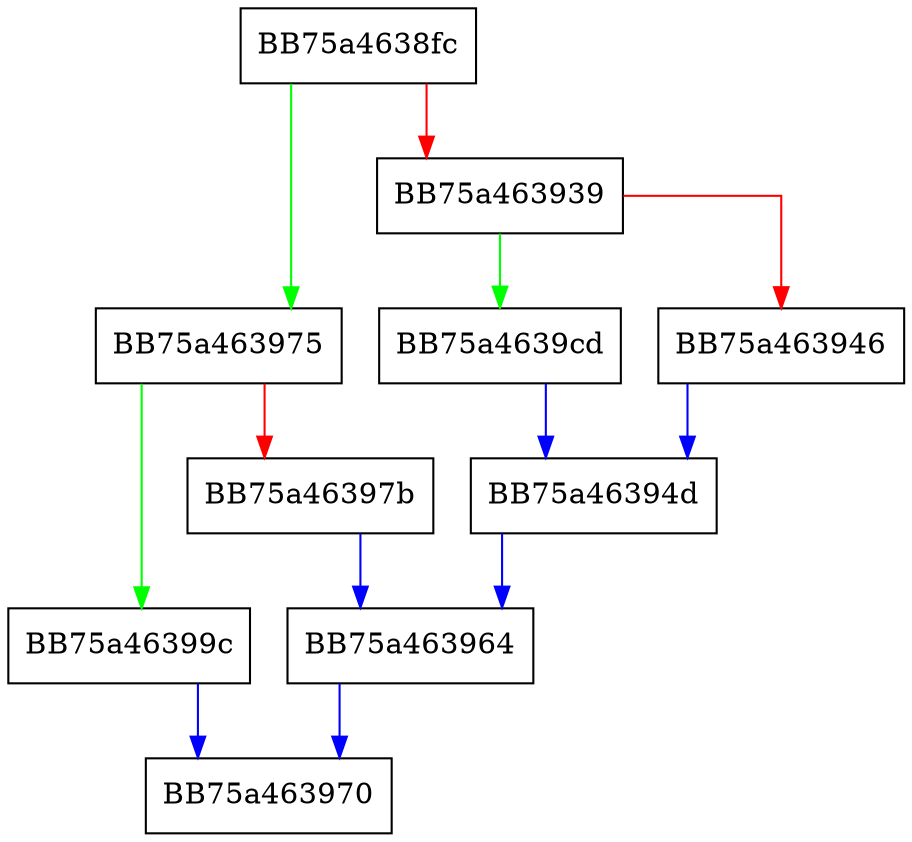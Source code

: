 digraph decodeFlags {
  node [shape="box"];
  graph [splines=ortho];
  BB75a4638fc -> BB75a463975 [color="green"];
  BB75a4638fc -> BB75a463939 [color="red"];
  BB75a463939 -> BB75a4639cd [color="green"];
  BB75a463939 -> BB75a463946 [color="red"];
  BB75a463946 -> BB75a46394d [color="blue"];
  BB75a46394d -> BB75a463964 [color="blue"];
  BB75a463964 -> BB75a463970 [color="blue"];
  BB75a463975 -> BB75a46399c [color="green"];
  BB75a463975 -> BB75a46397b [color="red"];
  BB75a46397b -> BB75a463964 [color="blue"];
  BB75a46399c -> BB75a463970 [color="blue"];
  BB75a4639cd -> BB75a46394d [color="blue"];
}